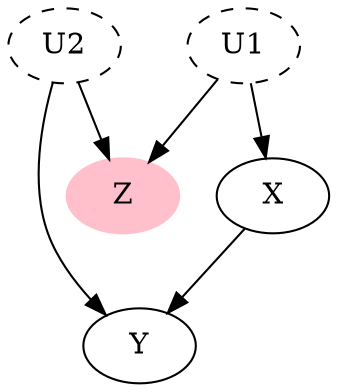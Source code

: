 digraph G7 {
    X->Y;
    U1->X,Z;
    U2->Y,Z;
    Z[color=pink,style=filled];
    U1[style=dashed];
    U2[style=dashed];
}
